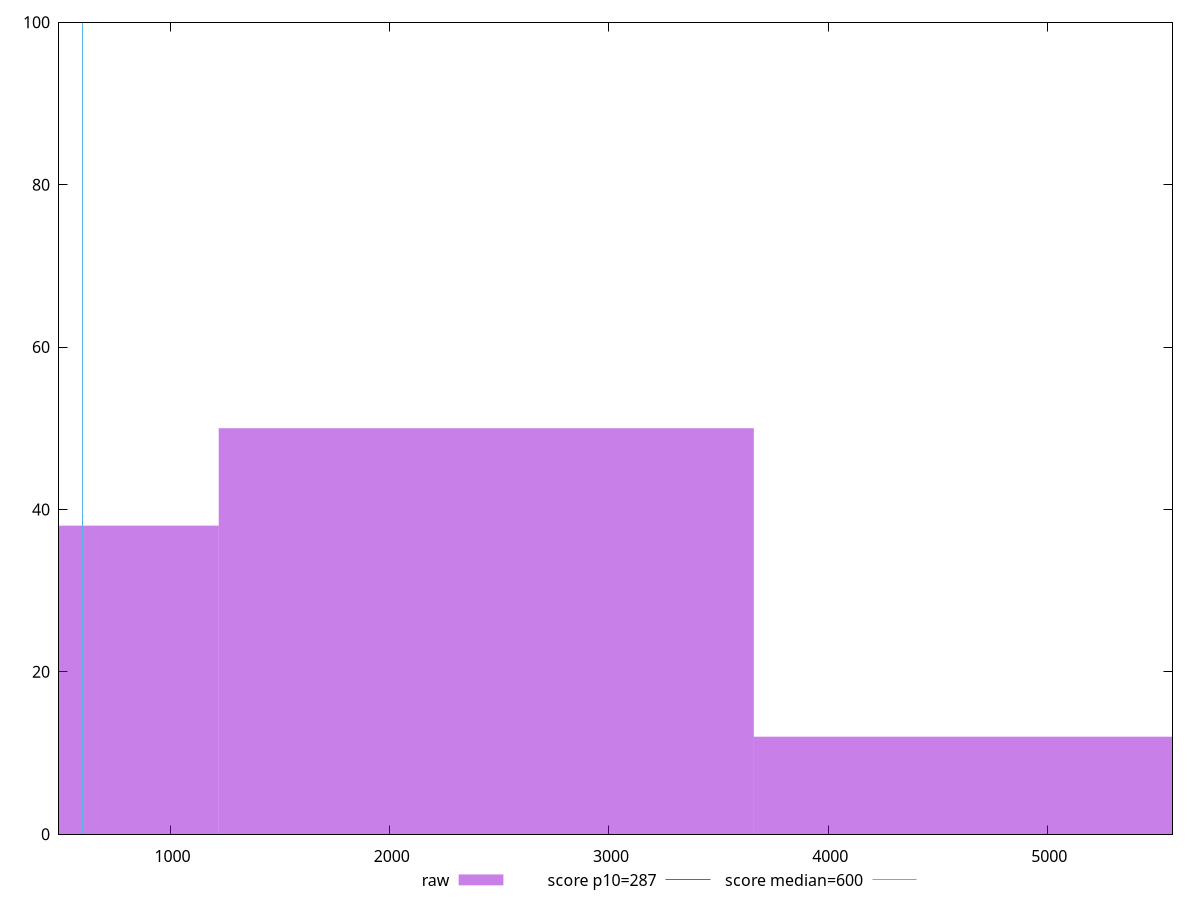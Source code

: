 reset

$raw <<EOF
2440.7446682230593 50
0 38
4881.489336446119 12
EOF

set key outside below
set boxwidth 2440.7446682230593
set xrange [492:5570.692999999999]
set yrange [0:100]
set trange [0:100]
set style fill transparent solid 0.5 noborder

set parametric
set terminal svg size 640, 490 enhanced background rgb 'white'
set output "report_00013_2021-02-09T12-04-24.940Z/total-blocking-time/samples/pages+cached/raw/histogram.svg"

plot $raw title "raw" with boxes, \
     287,t title "score p10=287", \
     600,t title "score median=600"

reset
